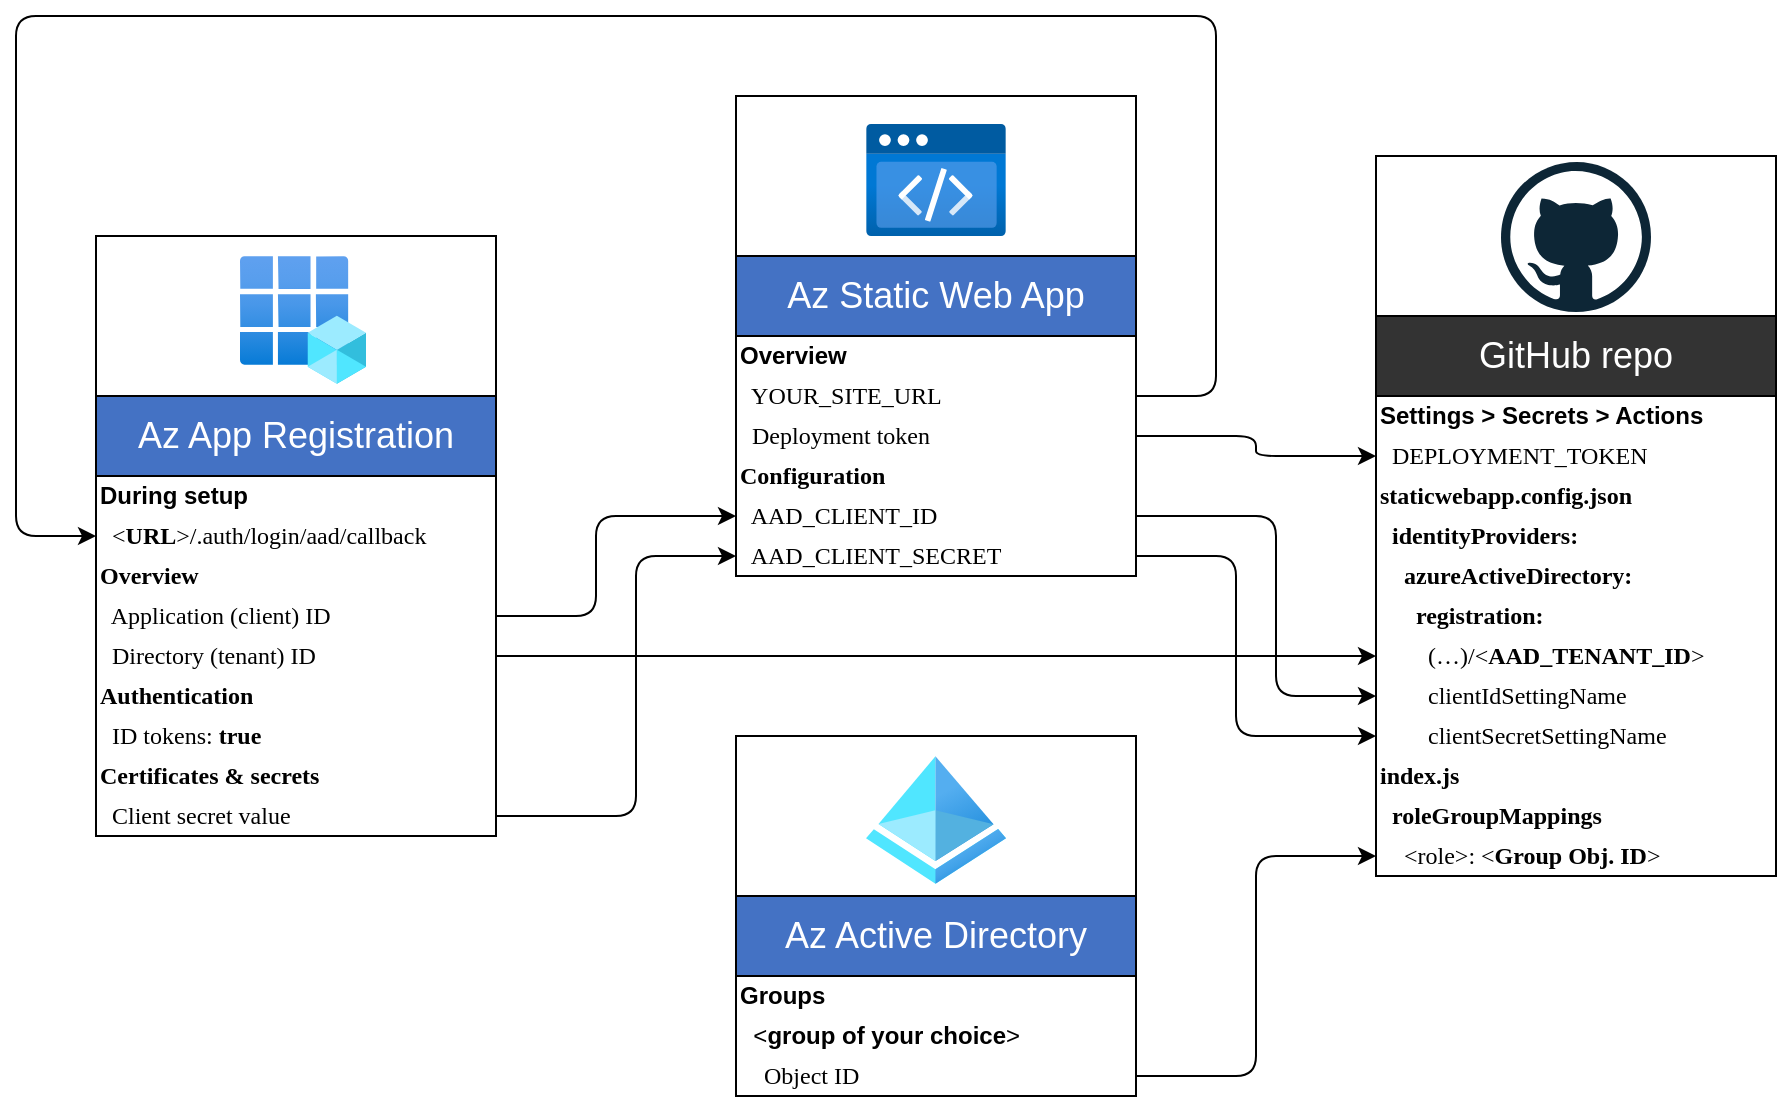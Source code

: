 <mxfile>
    <diagram id="aRDB6kuF_5j5BGqM81Zb" name="Page-1">
        <mxGraphModel dx="1648" dy="1042" grid="1" gridSize="10" guides="1" tooltips="1" connect="1" arrows="1" fold="1" page="1" pageScale="1" pageWidth="1100" pageHeight="850" background="#FFFFFF" math="0" shadow="0">
            <root>
                <mxCell id="0"/>
                <mxCell id="1" parent="0"/>
                <mxCell id="77" value="" style="group" parent="1" vertex="1" connectable="0">
                    <mxGeometry x="400" y="400" width="200" height="180" as="geometry"/>
                </mxCell>
                <mxCell id="38" value="" style="rounded=0;whiteSpace=wrap;html=1;strokeColor=#000000;fillColor=#FFFFFF;" parent="77" vertex="1">
                    <mxGeometry width="200" height="180" as="geometry"/>
                </mxCell>
                <mxCell id="39" value="&lt;font style=&quot;font-size: 18px&quot; color=&quot;#ffffff&quot;&gt;Az Active Directory&lt;/font&gt;" style="rounded=0;whiteSpace=wrap;html=1;fillColor=#4472C4;strokeColor=#000000;" parent="77" vertex="1">
                    <mxGeometry y="80" width="200" height="40" as="geometry"/>
                </mxCell>
                <mxCell id="40" value="&lt;b&gt;Groups&lt;/b&gt;" style="rounded=0;whiteSpace=wrap;html=1;align=left;strokeColor=none;fillColor=none;" parent="77" vertex="1">
                    <mxGeometry y="120" width="200" height="20" as="geometry"/>
                </mxCell>
                <mxCell id="42" value="&lt;span style=&quot;white-space: pre&quot;&gt;&lt;b&gt;  &lt;/b&gt;&amp;lt;&lt;b&gt;group of your choice&lt;/b&gt;&amp;gt;&lt;/span&gt;" style="rounded=0;whiteSpace=wrap;html=1;align=left;strokeColor=none;fillColor=none;" parent="77" vertex="1">
                    <mxGeometry y="140" width="200" height="20" as="geometry"/>
                </mxCell>
                <mxCell id="43" value="&lt;b&gt;&#9;&lt;/b&gt;&lt;p style=&quot;margin-top: 0pt ; margin-bottom: 0pt ; margin-left: 0in ; direction: ltr ; unicode-bidi: embed ; word-break: normal&quot;&gt;&lt;font face=&quot;calibri&quot;&gt;&amp;nbsp; &amp;nbsp; Object ID&lt;/font&gt;&lt;/p&gt;" style="rounded=0;whiteSpace=wrap;html=1;align=left;strokeColor=none;fillColor=none;" parent="77" vertex="1">
                    <mxGeometry y="160" width="200" height="20" as="geometry"/>
                </mxCell>
                <mxCell id="4" value="" style="aspect=fixed;html=1;points=[];align=center;image;fontSize=12;image=img/lib/azure2/identity/Azure_Active_Directory.svg;" parent="77" vertex="1">
                    <mxGeometry x="65" y="10" width="70" height="64" as="geometry"/>
                </mxCell>
                <mxCell id="78" value="" style="group" parent="1" vertex="1" connectable="0">
                    <mxGeometry x="80" y="150" width="200" height="300" as="geometry"/>
                </mxCell>
                <mxCell id="51" value="" style="rounded=0;whiteSpace=wrap;html=1;strokeColor=#000000;fillColor=#FFFFFF;" parent="78" vertex="1">
                    <mxGeometry width="200" height="300" as="geometry"/>
                </mxCell>
                <mxCell id="52" value="&lt;font style=&quot;font-size: 18px&quot; color=&quot;#ffffff&quot;&gt;Az App Registration&lt;/font&gt;" style="rounded=0;whiteSpace=wrap;html=1;fillColor=#4472C4;strokeColor=#000000;" parent="78" vertex="1">
                    <mxGeometry y="80" width="200" height="40" as="geometry"/>
                </mxCell>
                <mxCell id="53" value="&lt;b&gt;During setup&lt;/b&gt;" style="rounded=0;whiteSpace=wrap;html=1;align=left;strokeColor=none;fillColor=none;" parent="78" vertex="1">
                    <mxGeometry y="120" width="200" height="20" as="geometry"/>
                </mxCell>
                <mxCell id="55" value="&lt;p style=&quot;margin-top: 0pt ; margin-bottom: 0pt ; margin-left: 0in ; direction: ltr ; unicode-bidi: embed ; word-break: normal&quot;&gt;&lt;span style=&quot;font-size: 9pt ; font-family: &amp;#34;calibri&amp;#34;&quot;&gt;&amp;nbsp; &amp;lt;&lt;b&gt;URL&lt;/b&gt;&amp;gt;/.auth/login/&lt;/span&gt;&lt;span style=&quot;font-size: 9pt ; font-family: &amp;#34;calibri&amp;#34;&quot;&gt;aad&lt;/span&gt;&lt;span style=&quot;font-size: 9pt ; font-family: &amp;#34;calibri&amp;#34;&quot;&gt;/callback&lt;/span&gt;&lt;/p&gt;" style="rounded=0;whiteSpace=wrap;html=1;align=left;strokeColor=none;fillColor=none;" parent="78" vertex="1">
                    <mxGeometry y="140" width="200" height="20" as="geometry"/>
                </mxCell>
                <mxCell id="56" value="&lt;p style=&quot;margin-top: 0pt ; margin-bottom: 0pt ; margin-left: 0in ; direction: ltr ; unicode-bidi: embed ; word-break: normal&quot;&gt;&lt;font face=&quot;calibri&quot;&gt;&lt;b&gt;Overview&lt;/b&gt;&lt;/font&gt;&lt;/p&gt;" style="rounded=0;whiteSpace=wrap;html=1;align=left;strokeColor=none;fillColor=none;" parent="78" vertex="1">
                    <mxGeometry y="160" width="200" height="20" as="geometry"/>
                </mxCell>
                <mxCell id="57" value="&lt;p style=&quot;margin-top: 0pt ; margin-bottom: 0pt ; margin-left: 0in ; direction: ltr ; unicode-bidi: embed ; word-break: normal&quot;&gt;&lt;font face=&quot;calibri&quot;&gt;&amp;nbsp; Application (client) ID&lt;/font&gt;&lt;br&gt;&lt;/p&gt;" style="rounded=0;whiteSpace=wrap;html=1;align=left;strokeColor=none;fillColor=none;" parent="78" vertex="1">
                    <mxGeometry y="180" width="200" height="20" as="geometry"/>
                </mxCell>
                <mxCell id="58" value="&lt;p style=&quot;margin-top: 0pt ; margin-bottom: 0pt ; margin-left: 0in ; direction: ltr ; unicode-bidi: embed ; word-break: normal&quot;&gt;&lt;font face=&quot;calibri&quot;&gt;&amp;nbsp; Directory (tenant) ID&lt;/font&gt;&lt;br&gt;&lt;/p&gt;" style="rounded=0;whiteSpace=wrap;html=1;align=left;strokeColor=none;fillColor=none;" parent="78" vertex="1">
                    <mxGeometry y="200" width="200" height="20" as="geometry"/>
                </mxCell>
                <mxCell id="59" value="&lt;p style=&quot;margin-top: 0pt ; margin-bottom: 0pt ; margin-left: 0in ; direction: ltr ; unicode-bidi: embed ; word-break: normal&quot;&gt;&lt;font face=&quot;calibri&quot;&gt;&lt;b&gt;Authentication&lt;/b&gt;&lt;/font&gt;&lt;br&gt;&lt;/p&gt;" style="rounded=0;whiteSpace=wrap;html=1;align=left;strokeColor=none;fillColor=none;" parent="78" vertex="1">
                    <mxGeometry y="220" width="200" height="20" as="geometry"/>
                </mxCell>
                <mxCell id="60" value="&lt;p style=&quot;margin-top: 0pt ; margin-bottom: 0pt ; margin-left: 0in ; direction: ltr ; unicode-bidi: embed ; word-break: normal&quot;&gt;&lt;font face=&quot;calibri&quot;&gt;&amp;nbsp; ID tokens: &lt;b&gt;true&lt;/b&gt;&lt;/font&gt;&lt;br&gt;&lt;/p&gt;" style="rounded=0;whiteSpace=wrap;html=1;align=left;strokeColor=none;fillColor=none;" parent="78" vertex="1">
                    <mxGeometry y="240" width="200" height="20" as="geometry"/>
                </mxCell>
                <mxCell id="61" value="&lt;p style=&quot;margin-top: 0pt ; margin-bottom: 0pt ; margin-left: 0in ; direction: ltr ; unicode-bidi: embed ; word-break: normal&quot;&gt;&lt;font face=&quot;calibri&quot;&gt;&lt;b&gt;Certificates &amp;amp; secrets&lt;/b&gt;&lt;/font&gt;&lt;br&gt;&lt;/p&gt;" style="rounded=0;whiteSpace=wrap;html=1;align=left;strokeColor=none;fillColor=none;" parent="78" vertex="1">
                    <mxGeometry y="260" width="200" height="20" as="geometry"/>
                </mxCell>
                <mxCell id="62" value="&lt;p style=&quot;margin-top: 0pt ; margin-bottom: 0pt ; margin-left: 0in ; direction: ltr ; unicode-bidi: embed ; word-break: normal&quot;&gt;&lt;font face=&quot;calibri&quot;&gt;&amp;nbsp; Client secret value&lt;/font&gt;&lt;br&gt;&lt;/p&gt;" style="rounded=0;whiteSpace=wrap;html=1;align=left;strokeColor=none;fillColor=none;" parent="78" vertex="1">
                    <mxGeometry y="280" width="200" height="20" as="geometry"/>
                </mxCell>
                <mxCell id="3" value="" style="aspect=fixed;html=1;points=[];align=center;image;fontSize=12;image=img/lib/azure2/identity/App_Registrations.svg;" parent="78" vertex="1">
                    <mxGeometry x="72" y="10" width="63" height="64" as="geometry"/>
                </mxCell>
                <mxCell id="79" value="" style="group" parent="1" vertex="1" connectable="0">
                    <mxGeometry x="400" y="80" width="200" height="240" as="geometry"/>
                </mxCell>
                <mxCell id="22" value="" style="rounded=0;whiteSpace=wrap;html=1;strokeColor=#000000;fillColor=#FFFFFF;" parent="79" vertex="1">
                    <mxGeometry width="200" height="240" as="geometry"/>
                </mxCell>
                <mxCell id="24" value="&lt;font style=&quot;font-size: 18px&quot; color=&quot;#ffffff&quot;&gt;Az Static Web App&lt;/font&gt;" style="rounded=0;whiteSpace=wrap;html=1;fillColor=#4472C4;strokeColor=#000000;" parent="79" vertex="1">
                    <mxGeometry y="80" width="200" height="40" as="geometry"/>
                </mxCell>
                <mxCell id="25" value="&lt;b&gt;Overview&lt;/b&gt;" style="rounded=0;whiteSpace=wrap;html=1;align=left;strokeColor=none;fillColor=none;" parent="79" vertex="1">
                    <mxGeometry y="120" width="200" height="20" as="geometry"/>
                </mxCell>
                <mxCell id="5" value="" style="aspect=fixed;html=1;points=[];align=center;image;fontSize=12;image=img/lib/azure2/preview/Static_Apps.svg;" parent="79" vertex="1">
                    <mxGeometry x="65" y="14" width="70" height="56.0" as="geometry"/>
                </mxCell>
                <mxCell id="26" value="&lt;p style=&quot;margin-top: 0pt ; margin-bottom: 0pt ; margin-left: 0in ; direction: ltr ; unicode-bidi: embed ; word-break: normal&quot;&gt;&lt;font face=&quot;calibri&quot;&gt;&amp;nbsp; YOUR_SITE_URL&lt;/font&gt;&lt;/p&gt;" style="rounded=0;whiteSpace=wrap;html=1;align=left;strokeColor=none;fillColor=none;" parent="79" vertex="1">
                    <mxGeometry y="140" width="200" height="20" as="geometry"/>
                </mxCell>
                <mxCell id="27" value="&lt;p style=&quot;margin-top: 0pt ; margin-bottom: 0pt ; margin-left: 0in ; direction: ltr ; unicode-bidi: embed ; word-break: normal&quot;&gt;&lt;font face=&quot;calibri&quot;&gt;&amp;nbsp; Deployment token&lt;/font&gt;&lt;/p&gt;" style="rounded=0;whiteSpace=wrap;html=1;align=left;strokeColor=none;fillColor=none;" parent="79" vertex="1">
                    <mxGeometry y="160" width="200" height="20" as="geometry"/>
                </mxCell>
                <mxCell id="28" value="&lt;p style=&quot;margin-top: 0pt ; margin-bottom: 0pt ; margin-left: 0in ; direction: ltr ; unicode-bidi: embed ; word-break: normal&quot;&gt;&lt;font face=&quot;calibri&quot;&gt;&lt;b&gt;Configuration&lt;/b&gt;&lt;/font&gt;&lt;br&gt;&lt;/p&gt;" style="rounded=0;whiteSpace=wrap;html=1;align=left;strokeColor=none;fillColor=none;" parent="79" vertex="1">
                    <mxGeometry y="180" width="200" height="20" as="geometry"/>
                </mxCell>
                <mxCell id="29" value="&lt;p style=&quot;margin-top: 0pt ; margin-bottom: 0pt ; margin-left: 0in ; direction: ltr ; unicode-bidi: embed ; word-break: normal&quot;&gt;&lt;font face=&quot;calibri&quot;&gt;&amp;nbsp; AAD_CLIENT_ID&lt;/font&gt;&lt;br&gt;&lt;/p&gt;" style="rounded=0;whiteSpace=wrap;html=1;align=left;strokeColor=none;fillColor=none;" parent="79" vertex="1">
                    <mxGeometry y="200" width="200" height="20" as="geometry"/>
                </mxCell>
                <mxCell id="30" value="&lt;p style=&quot;margin-top: 0pt ; margin-bottom: 0pt ; margin-left: 0in ; direction: ltr ; unicode-bidi: embed ; word-break: normal&quot;&gt;&lt;font face=&quot;calibri&quot;&gt;&amp;nbsp; AAD_CLIENT_SECRET&lt;/font&gt;&lt;br&gt;&lt;/p&gt;" style="rounded=0;whiteSpace=wrap;html=1;align=left;strokeColor=none;fillColor=none;" parent="79" vertex="1">
                    <mxGeometry y="220" width="200" height="20" as="geometry"/>
                </mxCell>
                <mxCell id="83" value="" style="group" parent="1" vertex="1" connectable="0">
                    <mxGeometry x="720" y="110" width="200" height="360" as="geometry"/>
                </mxCell>
                <mxCell id="64" value="" style="rounded=0;whiteSpace=wrap;html=1;strokeColor=#000000;fillColor=#FFFFFF;" parent="83" vertex="1">
                    <mxGeometry width="200" height="360" as="geometry"/>
                </mxCell>
                <mxCell id="65" value="&lt;font style=&quot;font-size: 18px&quot; color=&quot;#ffffff&quot;&gt;GitHub repo&lt;/font&gt;" style="rounded=0;whiteSpace=wrap;html=1;fillColor=#333333;strokeColor=#000000;" parent="83" vertex="1">
                    <mxGeometry y="80" width="200" height="40" as="geometry"/>
                </mxCell>
                <mxCell id="66" value="&lt;b&gt;Settings &amp;gt; Secrets &amp;gt; Actions&lt;/b&gt;" style="rounded=0;whiteSpace=wrap;html=1;align=left;strokeColor=none;fillColor=none;" parent="83" vertex="1">
                    <mxGeometry y="120" width="200" height="20" as="geometry"/>
                </mxCell>
                <mxCell id="68" value="&lt;p style=&quot;margin-top: 0pt ; margin-bottom: 0pt ; margin-left: 0in ; direction: ltr ; unicode-bidi: embed ; word-break: normal&quot;&gt;&lt;font face=&quot;calibri&quot;&gt;&amp;nbsp; DEPLOYMENT_TOKEN&lt;/font&gt;&lt;br&gt;&lt;/p&gt;" style="rounded=0;whiteSpace=wrap;html=1;align=left;strokeColor=none;fillColor=none;" parent="83" vertex="1">
                    <mxGeometry y="140" width="200" height="20" as="geometry"/>
                </mxCell>
                <mxCell id="69" value="&lt;p style=&quot;margin-top: 0pt ; margin-bottom: 0pt ; margin-left: 0in ; direction: ltr ; unicode-bidi: embed ; word-break: normal&quot;&gt;&lt;font face=&quot;calibri&quot;&gt;&lt;b&gt;staticwebapp.config.json&lt;/b&gt;&lt;/font&gt;&lt;br&gt;&lt;/p&gt;" style="rounded=0;whiteSpace=wrap;html=1;align=left;strokeColor=none;fillColor=none;" parent="83" vertex="1">
                    <mxGeometry y="160" width="200" height="20" as="geometry"/>
                </mxCell>
                <mxCell id="70" value="&lt;p style=&quot;margin-top: 0pt ; margin-bottom: 0pt ; margin-left: 0in ; direction: ltr ; unicode-bidi: embed ; word-break: normal&quot;&gt;&lt;font face=&quot;calibri&quot;&gt;&lt;b&gt;&amp;nbsp; identityProviders:&lt;/b&gt;&lt;/font&gt;&lt;br&gt;&lt;/p&gt;" style="rounded=0;whiteSpace=wrap;html=1;align=left;strokeColor=none;fillColor=none;" parent="83" vertex="1">
                    <mxGeometry y="180" width="200" height="20" as="geometry"/>
                </mxCell>
                <mxCell id="71" value="&lt;p style=&quot;margin-top: 0pt ; margin-bottom: 0pt ; margin-left: 0in ; direction: ltr ; unicode-bidi: embed ; word-break: normal&quot;&gt;&lt;font face=&quot;calibri&quot;&gt;&lt;b&gt;&amp;nbsp; &amp;nbsp; azureActiveDirectory:&lt;/b&gt;&lt;/font&gt;&lt;br&gt;&lt;/p&gt;" style="rounded=0;whiteSpace=wrap;html=1;align=left;strokeColor=none;fillColor=none;" parent="83" vertex="1">
                    <mxGeometry y="200" width="200" height="20" as="geometry"/>
                </mxCell>
                <mxCell id="72" value="&lt;p style=&quot;margin-top: 0pt ; margin-bottom: 0pt ; margin-left: 0in ; direction: ltr ; unicode-bidi: embed ; word-break: normal&quot;&gt;&lt;font face=&quot;calibri&quot;&gt;&lt;b&gt;&amp;nbsp; &amp;nbsp; &amp;nbsp; registration:&lt;/b&gt;&lt;/font&gt;&lt;br&gt;&lt;/p&gt;" style="rounded=0;whiteSpace=wrap;html=1;align=left;strokeColor=none;fillColor=none;" parent="83" vertex="1">
                    <mxGeometry y="220" width="200" height="20" as="geometry"/>
                </mxCell>
                <mxCell id="73" value="&lt;p style=&quot;margin-top: 0pt ; margin-bottom: 0pt ; margin-left: 0in ; direction: ltr ; unicode-bidi: embed ; word-break: normal&quot;&gt;&lt;font face=&quot;calibri&quot;&gt;&amp;nbsp; &amp;nbsp; &amp;nbsp; &amp;nbsp; (…)/&amp;lt;&lt;b&gt;AAD_TENANT_ID&lt;/b&gt;&amp;gt;&lt;/font&gt;&lt;br&gt;&lt;/p&gt;" style="rounded=0;whiteSpace=wrap;html=1;align=left;strokeColor=none;fillColor=none;" parent="83" vertex="1">
                    <mxGeometry y="240" width="200" height="20" as="geometry"/>
                </mxCell>
                <mxCell id="74" value="&lt;p style=&quot;margin-top: 0pt ; margin-bottom: 0pt ; margin-left: 0in ; direction: ltr ; unicode-bidi: embed ; word-break: normal&quot;&gt;&lt;font face=&quot;calibri&quot;&gt;&amp;nbsp; &amp;nbsp; &amp;nbsp; &amp;nbsp; clientIdSettingName&lt;/font&gt;&lt;br&gt;&lt;/p&gt;" style="rounded=0;whiteSpace=wrap;html=1;align=left;strokeColor=none;fillColor=none;" parent="83" vertex="1">
                    <mxGeometry y="260" width="200" height="20" as="geometry"/>
                </mxCell>
                <mxCell id="75" value="&lt;p style=&quot;margin-top: 0pt ; margin-bottom: 0pt ; margin-left: 0in ; direction: ltr ; unicode-bidi: embed ; word-break: normal&quot;&gt;&lt;font face=&quot;calibri&quot;&gt;&amp;nbsp; &amp;nbsp; &amp;nbsp; &amp;nbsp; clientSecretSettingName&lt;/font&gt;&lt;br&gt;&lt;/p&gt;" style="rounded=0;whiteSpace=wrap;html=1;align=left;strokeColor=none;fillColor=none;" parent="83" vertex="1">
                    <mxGeometry y="280" width="200" height="20" as="geometry"/>
                </mxCell>
                <mxCell id="17" value="" style="dashed=0;outlineConnect=0;html=1;align=center;labelPosition=center;verticalLabelPosition=bottom;verticalAlign=top;shape=mxgraph.weblogos.github" parent="83" vertex="1">
                    <mxGeometry x="62.5" y="3" width="75" height="75" as="geometry"/>
                </mxCell>
                <mxCell id="80" value="&lt;p style=&quot;margin-top: 0pt ; margin-bottom: 0pt ; margin-left: 0in ; direction: ltr ; unicode-bidi: embed ; word-break: normal&quot;&gt;&lt;font face=&quot;calibri&quot;&gt;&lt;b&gt;index.js&lt;/b&gt;&lt;/font&gt;&lt;br&gt;&lt;/p&gt;" style="rounded=0;whiteSpace=wrap;html=1;align=left;strokeColor=none;fillColor=none;" parent="83" vertex="1">
                    <mxGeometry y="300" width="200" height="20" as="geometry"/>
                </mxCell>
                <mxCell id="81" value="&lt;p style=&quot;margin-top: 0pt ; margin-bottom: 0pt ; margin-left: 0in ; direction: ltr ; unicode-bidi: embed ; word-break: normal&quot;&gt;&lt;font face=&quot;calibri&quot;&gt;&lt;b&gt;&amp;nbsp; roleGroupMappings&lt;/b&gt;&lt;/font&gt;&lt;/p&gt;" style="rounded=0;whiteSpace=wrap;html=1;align=left;strokeColor=none;fillColor=none;" parent="83" vertex="1">
                    <mxGeometry y="320" width="200" height="20" as="geometry"/>
                </mxCell>
                <mxCell id="82" value="&lt;p style=&quot;margin-top: 0pt ; margin-bottom: 0pt ; margin-left: 0in ; direction: ltr ; unicode-bidi: embed ; word-break: normal&quot;&gt;&lt;font face=&quot;calibri&quot;&gt;&amp;nbsp; &amp;nbsp; &amp;lt;role&amp;gt;: &amp;lt;&lt;b&gt;Group Obj. ID&lt;/b&gt;&amp;gt;&lt;/font&gt;&lt;br&gt;&lt;/p&gt;" style="rounded=0;whiteSpace=wrap;html=1;align=left;strokeColor=none;fillColor=none;" parent="83" vertex="1">
                    <mxGeometry y="340" width="200" height="20" as="geometry"/>
                </mxCell>
                <mxCell id="85" style="edgeStyle=none;html=1;exitX=1;exitY=0.5;exitDx=0;exitDy=0;fontFamily=Helvetica;fontSize=8;fontColor=#FFFFFF;entryX=0;entryY=0.5;entryDx=0;entryDy=0;" parent="1" source="26" target="55" edge="1">
                    <mxGeometry relative="1" as="geometry">
                        <mxPoint x="30" y="300" as="targetPoint"/>
                        <Array as="points">
                            <mxPoint x="640" y="230"/>
                            <mxPoint x="640" y="40"/>
                            <mxPoint x="40" y="40"/>
                            <mxPoint x="40" y="300"/>
                        </Array>
                    </mxGeometry>
                </mxCell>
                <mxCell id="87" style="edgeStyle=none;html=1;exitX=1;exitY=0.5;exitDx=0;exitDy=0;entryX=0;entryY=0.5;entryDx=0;entryDy=0;fontFamily=Helvetica;fontSize=8;fontColor=#FFFFFF;" parent="1" source="57" target="29" edge="1">
                    <mxGeometry relative="1" as="geometry">
                        <Array as="points">
                            <mxPoint x="330" y="340"/>
                            <mxPoint x="330" y="290"/>
                        </Array>
                    </mxGeometry>
                </mxCell>
                <mxCell id="90" style="edgeStyle=none;html=1;exitX=1;exitY=0.5;exitDx=0;exitDy=0;entryX=0;entryY=0.5;entryDx=0;entryDy=0;fontFamily=Helvetica;fontSize=8;fontColor=#FFFFFF;" parent="1" source="62" target="30" edge="1">
                    <mxGeometry relative="1" as="geometry">
                        <Array as="points">
                            <mxPoint x="350" y="440"/>
                            <mxPoint x="350" y="310"/>
                        </Array>
                    </mxGeometry>
                </mxCell>
                <mxCell id="91" style="edgeStyle=none;html=1;exitX=1;exitY=0.5;exitDx=0;exitDy=0;entryX=0;entryY=0.5;entryDx=0;entryDy=0;fontFamily=Helvetica;fontSize=8;fontColor=#FFFFFF;" parent="1" source="58" target="73" edge="1">
                    <mxGeometry relative="1" as="geometry"/>
                </mxCell>
                <mxCell id="92" style="edgeStyle=none;html=1;exitX=1;exitY=0.5;exitDx=0;exitDy=0;entryX=0;entryY=0.5;entryDx=0;entryDy=0;fontFamily=Helvetica;fontSize=8;fontColor=#FFFFFF;" parent="1" source="43" target="82" edge="1">
                    <mxGeometry relative="1" as="geometry">
                        <Array as="points">
                            <mxPoint x="660" y="570"/>
                            <mxPoint x="660" y="460"/>
                        </Array>
                    </mxGeometry>
                </mxCell>
                <mxCell id="93" style="edgeStyle=none;html=1;exitX=1;exitY=0.5;exitDx=0;exitDy=0;entryX=0;entryY=0.5;entryDx=0;entryDy=0;fontFamily=Helvetica;fontSize=8;fontColor=#FFFFFF;" parent="1" source="30" target="75" edge="1">
                    <mxGeometry relative="1" as="geometry">
                        <Array as="points">
                            <mxPoint x="650" y="310"/>
                            <mxPoint x="650" y="400"/>
                        </Array>
                    </mxGeometry>
                </mxCell>
                <mxCell id="94" style="edgeStyle=none;html=1;exitX=1;exitY=0.5;exitDx=0;exitDy=0;entryX=0;entryY=0.5;entryDx=0;entryDy=0;fontFamily=Helvetica;fontSize=8;fontColor=#FFFFFF;" parent="1" source="29" target="74" edge="1">
                    <mxGeometry relative="1" as="geometry">
                        <Array as="points">
                            <mxPoint x="670" y="290"/>
                            <mxPoint x="670" y="380"/>
                        </Array>
                    </mxGeometry>
                </mxCell>
                <mxCell id="95" style="edgeStyle=none;html=1;exitX=1;exitY=0.5;exitDx=0;exitDy=0;entryX=0;entryY=0.5;entryDx=0;entryDy=0;fontFamily=Helvetica;fontSize=8;fontColor=#FFFFFF;" parent="1" source="27" target="68" edge="1">
                    <mxGeometry relative="1" as="geometry">
                        <Array as="points">
                            <mxPoint x="660" y="250"/>
                            <mxPoint x="660" y="260"/>
                        </Array>
                    </mxGeometry>
                </mxCell>
            </root>
        </mxGraphModel>
    </diagram>
</mxfile>